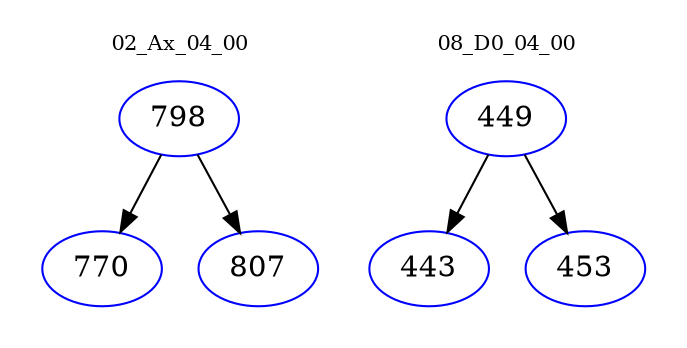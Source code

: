 digraph{
subgraph cluster_0 {
color = white
label = "02_Ax_04_00";
fontsize=10;
T0_798 [label="798", color="blue"]
T0_798 -> T0_770 [color="black"]
T0_770 [label="770", color="blue"]
T0_798 -> T0_807 [color="black"]
T0_807 [label="807", color="blue"]
}
subgraph cluster_1 {
color = white
label = "08_D0_04_00";
fontsize=10;
T1_449 [label="449", color="blue"]
T1_449 -> T1_443 [color="black"]
T1_443 [label="443", color="blue"]
T1_449 -> T1_453 [color="black"]
T1_453 [label="453", color="blue"]
}
}
